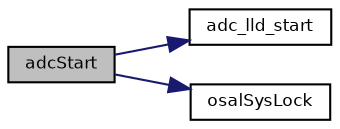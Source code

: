 digraph "adcStart"
{
  bgcolor="transparent";
  edge [fontname="Helvetica",fontsize="8",labelfontname="Helvetica",labelfontsize="8"];
  node [fontname="Helvetica",fontsize="8",shape=record];
  rankdir="LR";
  Node6 [label="adcStart",height=0.2,width=0.4,color="black", fillcolor="grey75", style="filled", fontcolor="black"];
  Node6 -> Node7 [color="midnightblue",fontsize="8",style="solid",fontname="Helvetica"];
  Node7 [label="adc_lld_start",height=0.2,width=0.4,color="black",URL="$group___a_d_c.html#ga9114c26236516afddb6add35ee3251f3",tooltip="Configures and activates the ADC peripheral. "];
  Node6 -> Node8 [color="midnightblue",fontsize="8",style="solid",fontname="Helvetica"];
  Node8 [label="osalSysLock",height=0.2,width=0.4,color="black",URL="$group___o_s_a_l.html#ga0cb5e528b0114b4ca61c2eb65a0515fa",tooltip="Enters a critical zone from thread context. "];
}
